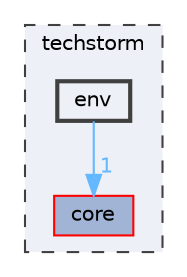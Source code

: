 digraph "techstorm/env"
{
 // LATEX_PDF_SIZE
  bgcolor="transparent";
  edge [fontname=Helvetica,fontsize=10,labelfontname=Helvetica,labelfontsize=10];
  node [fontname=Helvetica,fontsize=10,shape=box,height=0.2,width=0.4];
  compound=true
  subgraph clusterdir_8dd29cea68de92b9e200250b3bbc73cb {
    graph [ bgcolor="#edf0f7", pencolor="grey25", label="techstorm", fontname=Helvetica,fontsize=10 style="filled,dashed", URL="dir_8dd29cea68de92b9e200250b3bbc73cb.html",tooltip=""]
  dir_cf837ce2acd7da7bca021b6616dd34cf [label="core", fillcolor="#a2b4d6", color="red", style="filled", URL="dir_cf837ce2acd7da7bca021b6616dd34cf.html",tooltip=""];
  dir_dca0eea30d41e2b6936e2a97d9ab3cc6 [label="env", fillcolor="#edf0f7", color="grey25", style="filled,bold", URL="dir_dca0eea30d41e2b6936e2a97d9ab3cc6.html",tooltip=""];
  }
  dir_dca0eea30d41e2b6936e2a97d9ab3cc6->dir_cf837ce2acd7da7bca021b6616dd34cf [headlabel="1", labeldistance=1.5 headhref="dir_000041_000024.html" href="dir_000041_000024.html" color="steelblue1" fontcolor="steelblue1"];
}
